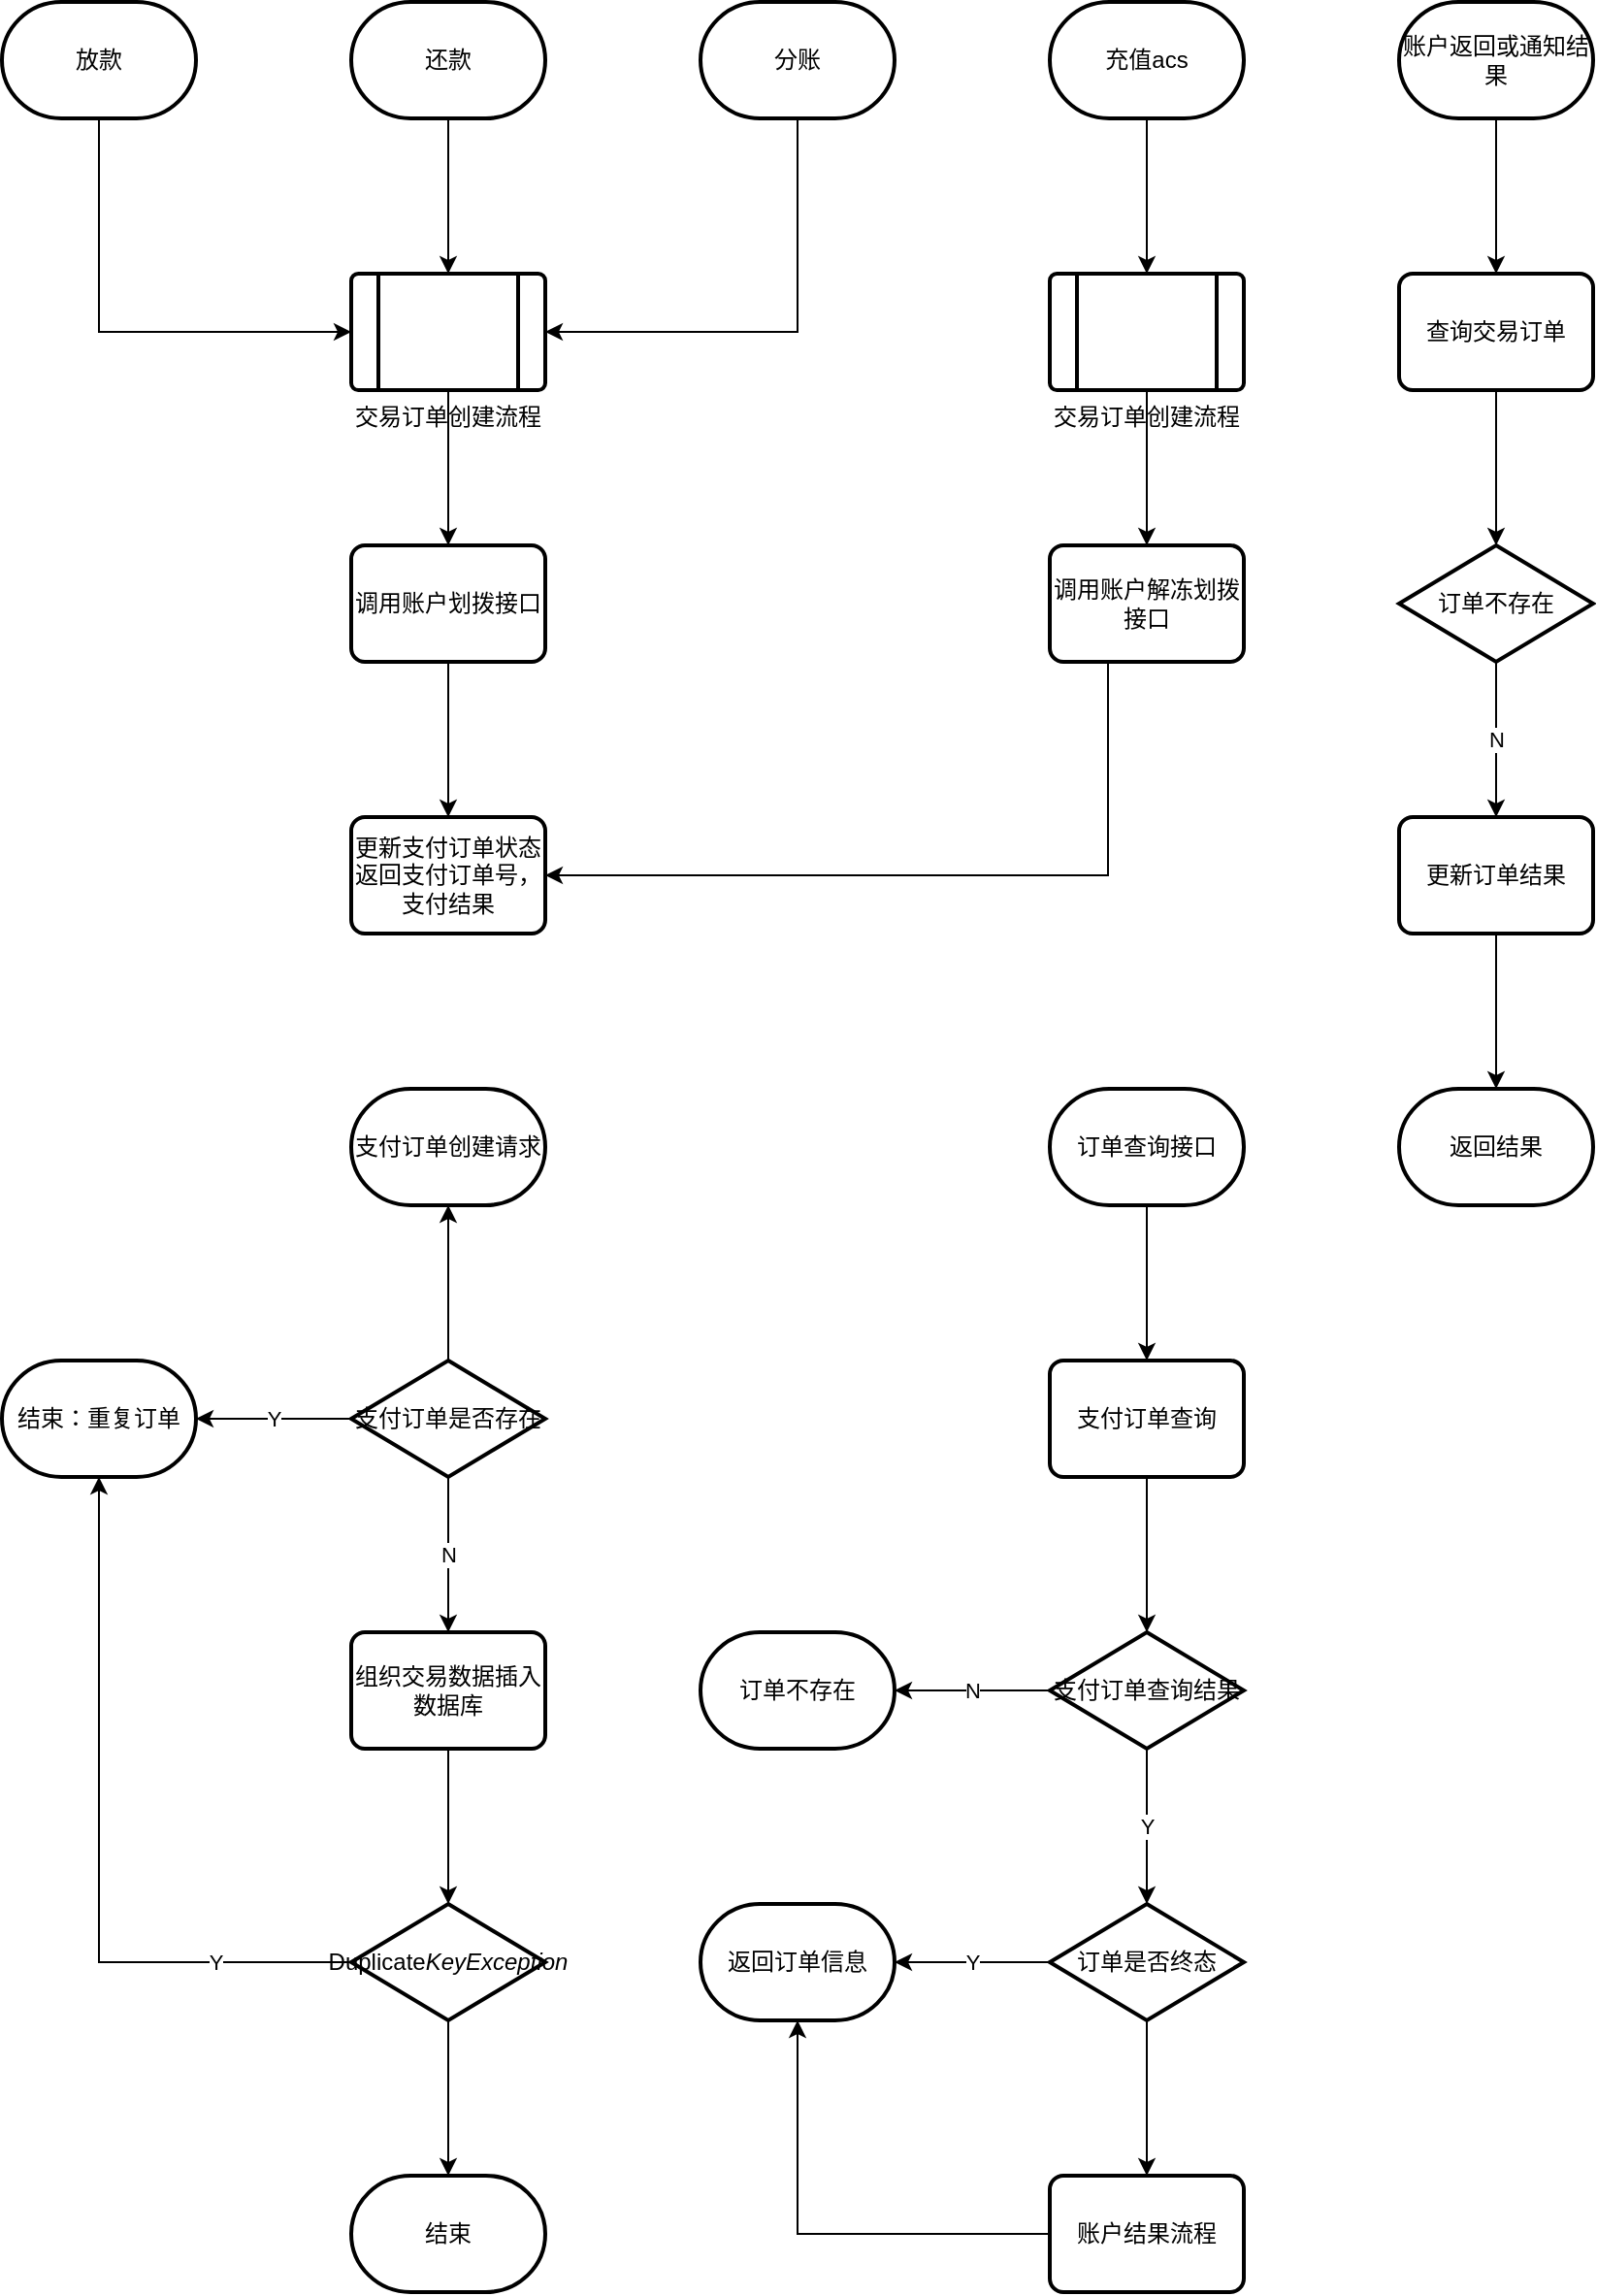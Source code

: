 <mxfile version="10.6.3" type="github"><diagram id="NWJcT1QCW1dGEFIDILSk" name="第 1 页"><mxGraphModel dx="1398" dy="833" grid="1" gridSize="10" guides="1" tooltips="1" connect="1" arrows="1" fold="1" page="1" pageScale="1" pageWidth="1100" pageHeight="850" math="0" shadow="0"><root><mxCell id="0"/><mxCell id="1" parent="0"/><mxCell id="Udy7956C5ADxA2FnRkIs-68" style="edgeStyle=orthogonalEdgeStyle;rounded=0;orthogonalLoop=1;jettySize=auto;html=1;" edge="1" parent="1" source="Udy7956C5ADxA2FnRkIs-1" target="Udy7956C5ADxA2FnRkIs-67"><mxGeometry relative="1" as="geometry"/></mxCell><mxCell id="Udy7956C5ADxA2FnRkIs-1" value="还款" style="strokeWidth=2;html=1;shape=mxgraph.flowchart.terminator;whiteSpace=wrap;fontFamily=Helvetica;fontSize=12;fontColor=#000000;align=center;strokeColor=#000000;fillColor=#ffffff;" vertex="1" parent="1"><mxGeometry x="310" y="40" width="100" height="60" as="geometry"/></mxCell><mxCell id="Udy7956C5ADxA2FnRkIs-39" value="" style="edgeStyle=orthogonalEdgeStyle;rounded=0;orthogonalLoop=1;jettySize=auto;html=1;" edge="1" parent="1" source="Udy7956C5ADxA2FnRkIs-32" target="Udy7956C5ADxA2FnRkIs-38"><mxGeometry relative="1" as="geometry"/></mxCell><mxCell id="Udy7956C5ADxA2FnRkIs-32" value="调用账户划拨接口" style="rounded=1;whiteSpace=wrap;html=1;absoluteArcSize=1;arcSize=14;strokeWidth=2;fontFamily=Helvetica;fontSize=12;fontColor=#000000;align=center;strokeColor=#000000;fillColor=#ffffff;" vertex="1" parent="1"><mxGeometry x="310" y="320" width="100" height="60" as="geometry"/></mxCell><mxCell id="Udy7956C5ADxA2FnRkIs-38" value="&lt;div&gt;更新支付订单状态&lt;/div&gt;&lt;div&gt;返回支付订单号，支付结果&lt;br&gt;&lt;/div&gt;" style="rounded=1;whiteSpace=wrap;html=1;absoluteArcSize=1;arcSize=14;strokeWidth=2;fontFamily=Helvetica;fontSize=12;fontColor=#000000;align=center;strokeColor=#000000;fillColor=#ffffff;" vertex="1" parent="1"><mxGeometry x="310" y="460" width="100" height="60" as="geometry"/></mxCell><mxCell id="Udy7956C5ADxA2FnRkIs-69" style="edgeStyle=orthogonalEdgeStyle;rounded=0;orthogonalLoop=1;jettySize=auto;html=1;entryX=0;entryY=0.5;entryDx=0;entryDy=0;" edge="1" parent="1" source="Udy7956C5ADxA2FnRkIs-4" target="Udy7956C5ADxA2FnRkIs-67"><mxGeometry relative="1" as="geometry"><Array as="points"><mxPoint x="180" y="210"/></Array></mxGeometry></mxCell><mxCell id="Udy7956C5ADxA2FnRkIs-4" value="放款" style="strokeWidth=2;html=1;shape=mxgraph.flowchart.terminator;whiteSpace=wrap;fontFamily=Helvetica;fontSize=12;fontColor=#000000;align=center;strokeColor=#000000;fillColor=#ffffff;" vertex="1" parent="1"><mxGeometry x="130" y="40" width="100" height="60" as="geometry"/></mxCell><mxCell id="Udy7956C5ADxA2FnRkIs-70" style="edgeStyle=orthogonalEdgeStyle;rounded=0;orthogonalLoop=1;jettySize=auto;html=1;entryX=1;entryY=0.5;entryDx=0;entryDy=0;" edge="1" parent="1" source="Udy7956C5ADxA2FnRkIs-2" target="Udy7956C5ADxA2FnRkIs-67"><mxGeometry relative="1" as="geometry"><Array as="points"><mxPoint x="540" y="210"/></Array></mxGeometry></mxCell><mxCell id="Udy7956C5ADxA2FnRkIs-2" value="分账" style="strokeWidth=2;html=1;shape=mxgraph.flowchart.terminator;whiteSpace=wrap;fontFamily=Helvetica;fontSize=12;fontColor=#000000;align=center;strokeColor=#000000;fillColor=#ffffff;" vertex="1" parent="1"><mxGeometry x="490" y="40" width="100" height="60" as="geometry"/></mxCell><mxCell id="Udy7956C5ADxA2FnRkIs-78" value="" style="edgeStyle=orthogonalEdgeStyle;rounded=0;orthogonalLoop=1;jettySize=auto;html=1;" edge="1" parent="1" source="Udy7956C5ADxA2FnRkIs-50" target="Udy7956C5ADxA2FnRkIs-77"><mxGeometry relative="1" as="geometry"/></mxCell><mxCell id="Udy7956C5ADxA2FnRkIs-50" value="充值acs" style="strokeWidth=2;html=1;shape=mxgraph.flowchart.terminator;whiteSpace=wrap;fontFamily=Helvetica;fontSize=12;fontColor=#000000;align=center;strokeColor=#000000;fillColor=#ffffff;" vertex="1" parent="1"><mxGeometry x="670" y="40" width="100" height="60" as="geometry"/></mxCell><mxCell id="Udy7956C5ADxA2FnRkIs-55" value="" style="edgeStyle=orthogonalEdgeStyle;rounded=0;orthogonalLoop=1;jettySize=auto;html=1;" edge="1" parent="1" source="Udy7956C5ADxA2FnRkIs-53" target="Udy7956C5ADxA2FnRkIs-40"><mxGeometry relative="1" as="geometry"/></mxCell><mxCell id="Udy7956C5ADxA2FnRkIs-53" value="账户返回或通知结果" style="strokeWidth=2;html=1;shape=mxgraph.flowchart.terminator;whiteSpace=wrap;fontFamily=Helvetica;fontSize=12;fontColor=#000000;align=center;strokeColor=#000000;fillColor=#ffffff;" vertex="1" parent="1"><mxGeometry x="850" y="40" width="100" height="60" as="geometry"/></mxCell><mxCell id="Udy7956C5ADxA2FnRkIs-43" value="" style="edgeStyle=orthogonalEdgeStyle;rounded=0;orthogonalLoop=1;jettySize=auto;html=1;" edge="1" parent="1" source="Udy7956C5ADxA2FnRkIs-40" target="Udy7956C5ADxA2FnRkIs-42"><mxGeometry relative="1" as="geometry"/></mxCell><mxCell id="Udy7956C5ADxA2FnRkIs-40" value="查询交易订单" style="rounded=1;whiteSpace=wrap;html=1;absoluteArcSize=1;arcSize=14;strokeWidth=2;fontFamily=Helvetica;fontSize=12;fontColor=#000000;align=center;strokeColor=#000000;fillColor=#ffffff;" vertex="1" parent="1"><mxGeometry x="850" y="180" width="100" height="60" as="geometry"/></mxCell><mxCell id="Udy7956C5ADxA2FnRkIs-45" value="N" style="edgeStyle=orthogonalEdgeStyle;rounded=0;orthogonalLoop=1;jettySize=auto;html=1;" edge="1" parent="1" source="Udy7956C5ADxA2FnRkIs-42" target="Udy7956C5ADxA2FnRkIs-44"><mxGeometry relative="1" as="geometry"/></mxCell><mxCell id="Udy7956C5ADxA2FnRkIs-42" value="订单不存在" style="strokeWidth=2;html=1;shape=mxgraph.flowchart.decision;whiteSpace=wrap;fontFamily=Helvetica;fontSize=12;fontColor=#000000;align=center;strokeColor=#000000;fillColor=#ffffff;" vertex="1" parent="1"><mxGeometry x="850" y="320" width="100" height="60" as="geometry"/></mxCell><mxCell id="Udy7956C5ADxA2FnRkIs-109" value="" style="edgeStyle=orthogonalEdgeStyle;rounded=0;orthogonalLoop=1;jettySize=auto;html=1;" edge="1" parent="1" source="Udy7956C5ADxA2FnRkIs-44" target="Udy7956C5ADxA2FnRkIs-108"><mxGeometry relative="1" as="geometry"/></mxCell><mxCell id="Udy7956C5ADxA2FnRkIs-44" value="更新订单结果" style="rounded=1;whiteSpace=wrap;html=1;absoluteArcSize=1;arcSize=14;strokeWidth=2;fontFamily=Helvetica;fontSize=12;fontColor=#000000;align=center;strokeColor=#000000;fillColor=#ffffff;" vertex="1" parent="1"><mxGeometry x="850" y="460" width="100" height="60" as="geometry"/></mxCell><mxCell id="Udy7956C5ADxA2FnRkIs-108" value="返回结果" style="strokeWidth=2;html=1;shape=mxgraph.flowchart.terminator;whiteSpace=wrap;fontFamily=Helvetica;fontSize=12;fontColor=#000000;align=center;strokeColor=#000000;fillColor=#ffffff;" vertex="1" parent="1"><mxGeometry x="850" y="600" width="100" height="60" as="geometry"/></mxCell><mxCell id="Udy7956C5ADxA2FnRkIs-58" value="N" style="edgeStyle=none;rounded=0;orthogonalLoop=1;jettySize=auto;html=1;" edge="1" parent="1" source="Udy7956C5ADxA2FnRkIs-60" target="Udy7956C5ADxA2FnRkIs-63"><mxGeometry relative="1" as="geometry"/></mxCell><mxCell id="Udy7956C5ADxA2FnRkIs-59" value="Y" style="edgeStyle=none;rounded=0;orthogonalLoop=1;jettySize=auto;html=1;" edge="1" parent="1" source="Udy7956C5ADxA2FnRkIs-60" target="Udy7956C5ADxA2FnRkIs-61"><mxGeometry relative="1" as="geometry"/></mxCell><mxCell id="Udy7956C5ADxA2FnRkIs-74" value="" style="edgeStyle=orthogonalEdgeStyle;rounded=0;orthogonalLoop=1;jettySize=auto;html=1;" edge="1" parent="1" source="Udy7956C5ADxA2FnRkIs-60" target="Udy7956C5ADxA2FnRkIs-73"><mxGeometry relative="1" as="geometry"/></mxCell><mxCell id="Udy7956C5ADxA2FnRkIs-60" value="支付订单是否存在" style="strokeWidth=2;html=1;shape=mxgraph.flowchart.decision;whiteSpace=wrap;fontFamily=Helvetica;fontSize=12;fontColor=#000000;align=center;strokeColor=#000000;fillColor=#ffffff;" vertex="1" parent="1"><mxGeometry x="310" y="740" width="100" height="60" as="geometry"/></mxCell><mxCell id="Udy7956C5ADxA2FnRkIs-73" value="支付订单创建请求" style="strokeWidth=2;html=1;shape=mxgraph.flowchart.terminator;whiteSpace=wrap;fontFamily=Helvetica;fontSize=12;fontColor=#000000;align=center;strokeColor=#000000;fillColor=#ffffff;" vertex="1" parent="1"><mxGeometry x="310" y="600" width="100" height="60" as="geometry"/></mxCell><mxCell id="Udy7956C5ADxA2FnRkIs-84" value="" style="edgeStyle=orthogonalEdgeStyle;rounded=0;orthogonalLoop=1;jettySize=auto;html=1;" edge="1" parent="1" source="Udy7956C5ADxA2FnRkIs-82" target="Udy7956C5ADxA2FnRkIs-83"><mxGeometry relative="1" as="geometry"/></mxCell><mxCell id="Udy7956C5ADxA2FnRkIs-82" value="订单查询接口" style="strokeWidth=2;html=1;shape=mxgraph.flowchart.terminator;whiteSpace=wrap;fontFamily=Helvetica;fontSize=12;fontColor=#000000;align=center;strokeColor=#000000;fillColor=#ffffff;" vertex="1" parent="1"><mxGeometry x="670" y="600" width="100" height="60" as="geometry"/></mxCell><mxCell id="Udy7956C5ADxA2FnRkIs-86" value="" style="edgeStyle=orthogonalEdgeStyle;rounded=0;orthogonalLoop=1;jettySize=auto;html=1;" edge="1" parent="1" source="Udy7956C5ADxA2FnRkIs-83" target="Udy7956C5ADxA2FnRkIs-85"><mxGeometry relative="1" as="geometry"/></mxCell><mxCell id="Udy7956C5ADxA2FnRkIs-83" value="支付订单查询" style="rounded=1;whiteSpace=wrap;html=1;absoluteArcSize=1;arcSize=14;strokeWidth=2;fontFamily=Helvetica;fontSize=12;fontColor=#000000;align=center;strokeColor=#000000;fillColor=#ffffff;" vertex="1" parent="1"><mxGeometry x="670" y="740" width="100" height="60" as="geometry"/></mxCell><mxCell id="Udy7956C5ADxA2FnRkIs-92" value="N" style="edgeStyle=orthogonalEdgeStyle;rounded=0;orthogonalLoop=1;jettySize=auto;html=1;" edge="1" parent="1" source="Udy7956C5ADxA2FnRkIs-85" target="Udy7956C5ADxA2FnRkIs-91"><mxGeometry relative="1" as="geometry"/></mxCell><mxCell id="Udy7956C5ADxA2FnRkIs-100" value="Y" style="edgeStyle=orthogonalEdgeStyle;rounded=0;orthogonalLoop=1;jettySize=auto;html=1;" edge="1" parent="1" source="Udy7956C5ADxA2FnRkIs-85" target="Udy7956C5ADxA2FnRkIs-99"><mxGeometry relative="1" as="geometry"/></mxCell><mxCell id="Udy7956C5ADxA2FnRkIs-85" value="支付订单查询结果" style="strokeWidth=2;html=1;shape=mxgraph.flowchart.decision;whiteSpace=wrap;fontFamily=Helvetica;fontSize=12;fontColor=#000000;align=center;strokeColor=#000000;fillColor=#ffffff;" vertex="1" parent="1"><mxGeometry x="670" y="880" width="100" height="60" as="geometry"/></mxCell><mxCell id="Udy7956C5ADxA2FnRkIs-102" value="Y" style="edgeStyle=orthogonalEdgeStyle;rounded=0;orthogonalLoop=1;jettySize=auto;html=1;" edge="1" parent="1" source="Udy7956C5ADxA2FnRkIs-99" target="Udy7956C5ADxA2FnRkIs-101"><mxGeometry relative="1" as="geometry"/></mxCell><mxCell id="Udy7956C5ADxA2FnRkIs-104" value="" style="edgeStyle=orthogonalEdgeStyle;rounded=0;orthogonalLoop=1;jettySize=auto;html=1;" edge="1" parent="1" source="Udy7956C5ADxA2FnRkIs-99" target="Udy7956C5ADxA2FnRkIs-103"><mxGeometry relative="1" as="geometry"/></mxCell><mxCell id="Udy7956C5ADxA2FnRkIs-99" value="订单是否终态" style="strokeWidth=2;html=1;shape=mxgraph.flowchart.decision;whiteSpace=wrap;fontFamily=Helvetica;fontSize=12;fontColor=#000000;align=center;strokeColor=#000000;fillColor=#ffffff;" vertex="1" parent="1"><mxGeometry x="670" y="1020" width="100" height="60" as="geometry"/></mxCell><mxCell id="Udy7956C5ADxA2FnRkIs-107" style="edgeStyle=orthogonalEdgeStyle;rounded=0;orthogonalLoop=1;jettySize=auto;html=1;entryX=0.5;entryY=1;entryDx=0;entryDy=0;entryPerimeter=0;" edge="1" parent="1" source="Udy7956C5ADxA2FnRkIs-103" target="Udy7956C5ADxA2FnRkIs-101"><mxGeometry relative="1" as="geometry"/></mxCell><mxCell id="Udy7956C5ADxA2FnRkIs-103" value="账户结果流程" style="rounded=1;whiteSpace=wrap;html=1;absoluteArcSize=1;arcSize=14;strokeWidth=2;fontFamily=Helvetica;fontSize=12;fontColor=#000000;align=center;strokeColor=#000000;fillColor=#ffffff;" vertex="1" parent="1"><mxGeometry x="670" y="1160" width="100" height="60" as="geometry"/></mxCell><mxCell id="Udy7956C5ADxA2FnRkIs-101" value="返回订单信息" style="strokeWidth=2;html=1;shape=mxgraph.flowchart.terminator;whiteSpace=wrap;fontFamily=Helvetica;fontSize=12;fontColor=#000000;align=center;strokeColor=#000000;fillColor=#ffffff;" vertex="1" parent="1"><mxGeometry x="490" y="1020" width="100" height="60" as="geometry"/></mxCell><mxCell id="Udy7956C5ADxA2FnRkIs-91" value="订单不存在" style="strokeWidth=2;html=1;shape=mxgraph.flowchart.terminator;whiteSpace=wrap;fontFamily=Helvetica;fontSize=12;fontColor=#000000;align=center;strokeColor=#000000;fillColor=#ffffff;" vertex="1" parent="1"><mxGeometry x="490" y="880" width="100" height="60" as="geometry"/></mxCell><mxCell id="Udy7956C5ADxA2FnRkIs-61" value="结束：重复订单" style="strokeWidth=2;html=1;shape=mxgraph.flowchart.terminator;whiteSpace=wrap;fontFamily=Helvetica;fontSize=12;fontColor=#000000;align=center;strokeColor=#000000;fillColor=#ffffff;" vertex="1" parent="1"><mxGeometry x="130" y="740" width="100" height="60" as="geometry"/></mxCell><mxCell id="Udy7956C5ADxA2FnRkIs-62" value="" style="edgeStyle=orthogonalEdgeStyle;rounded=0;orthogonalLoop=1;jettySize=auto;html=1;" edge="1" parent="1" source="Udy7956C5ADxA2FnRkIs-63" target="Udy7956C5ADxA2FnRkIs-65"><mxGeometry relative="1" as="geometry"/></mxCell><mxCell id="Udy7956C5ADxA2FnRkIs-63" value="组织交易数据插入数据库" style="rounded=1;whiteSpace=wrap;html=1;absoluteArcSize=1;arcSize=14;strokeWidth=2;fontFamily=Helvetica;fontSize=12;fontColor=#000000;align=center;strokeColor=#000000;fillColor=#ffffff;" vertex="1" parent="1"><mxGeometry x="310" y="880" width="100" height="60" as="geometry"/></mxCell><mxCell id="Udy7956C5ADxA2FnRkIs-64" value="Y" style="edgeStyle=orthogonalEdgeStyle;rounded=0;orthogonalLoop=1;jettySize=auto;html=1;" edge="1" parent="1" source="Udy7956C5ADxA2FnRkIs-65" target="Udy7956C5ADxA2FnRkIs-61"><mxGeometry x="-0.632" relative="1" as="geometry"><mxPoint as="offset"/></mxGeometry></mxCell><mxCell id="Udy7956C5ADxA2FnRkIs-76" value="" style="edgeStyle=orthogonalEdgeStyle;rounded=0;orthogonalLoop=1;jettySize=auto;html=1;" edge="1" parent="1" source="Udy7956C5ADxA2FnRkIs-65" target="Udy7956C5ADxA2FnRkIs-75"><mxGeometry relative="1" as="geometry"/></mxCell><mxCell id="Udy7956C5ADxA2FnRkIs-65" value="Duplicate&lt;em&gt;KeyException&lt;/em&gt;" style="strokeWidth=2;html=1;shape=mxgraph.flowchart.decision;whiteSpace=wrap;fontFamily=Helvetica;fontSize=12;fontColor=#000000;align=center;strokeColor=#000000;fillColor=#ffffff;" vertex="1" parent="1"><mxGeometry x="310" y="1020" width="100" height="60" as="geometry"/></mxCell><mxCell id="Udy7956C5ADxA2FnRkIs-75" value="结束" style="strokeWidth=2;html=1;shape=mxgraph.flowchart.terminator;whiteSpace=wrap;fontFamily=Helvetica;fontSize=12;fontColor=#000000;align=center;strokeColor=#000000;fillColor=#ffffff;" vertex="1" parent="1"><mxGeometry x="310" y="1160" width="100" height="60" as="geometry"/></mxCell><mxCell id="Udy7956C5ADxA2FnRkIs-72" value="" style="edgeStyle=orthogonalEdgeStyle;rounded=0;orthogonalLoop=1;jettySize=auto;html=1;" edge="1" parent="1" source="Udy7956C5ADxA2FnRkIs-67" target="Udy7956C5ADxA2FnRkIs-32"><mxGeometry relative="1" as="geometry"/></mxCell><mxCell id="Udy7956C5ADxA2FnRkIs-67" value="交易订单创建流程" style="verticalLabelPosition=bottom;verticalAlign=top;html=1;strokeWidth=2;shape=process;whiteSpace=wrap;rounded=1;size=0.14;arcSize=6;" vertex="1" parent="1"><mxGeometry x="310" y="180" width="100" height="60" as="geometry"/></mxCell><mxCell id="Udy7956C5ADxA2FnRkIs-80" value="" style="edgeStyle=orthogonalEdgeStyle;rounded=0;orthogonalLoop=1;jettySize=auto;html=1;" edge="1" parent="1" source="Udy7956C5ADxA2FnRkIs-77" target="Udy7956C5ADxA2FnRkIs-79"><mxGeometry relative="1" as="geometry"/></mxCell><mxCell id="Udy7956C5ADxA2FnRkIs-77" value="交易订单创建流程" style="verticalLabelPosition=bottom;verticalAlign=top;html=1;strokeWidth=2;shape=process;whiteSpace=wrap;rounded=1;size=0.14;arcSize=6;" vertex="1" parent="1"><mxGeometry x="670" y="180" width="100" height="60" as="geometry"/></mxCell><mxCell id="Udy7956C5ADxA2FnRkIs-81" style="edgeStyle=orthogonalEdgeStyle;rounded=0;orthogonalLoop=1;jettySize=auto;html=1;entryX=1;entryY=0.5;entryDx=0;entryDy=0;" edge="1" parent="1" source="Udy7956C5ADxA2FnRkIs-79" target="Udy7956C5ADxA2FnRkIs-38"><mxGeometry relative="1" as="geometry"><Array as="points"><mxPoint x="700" y="490"/></Array></mxGeometry></mxCell><mxCell id="Udy7956C5ADxA2FnRkIs-79" value="调用账户解冻划拨接口" style="rounded=1;whiteSpace=wrap;html=1;absoluteArcSize=1;arcSize=14;strokeWidth=2;fontFamily=Helvetica;fontSize=12;fontColor=#000000;align=center;strokeColor=#000000;fillColor=#ffffff;" vertex="1" parent="1"><mxGeometry x="670" y="320" width="100" height="60" as="geometry"/></mxCell></root></mxGraphModel></diagram></mxfile>